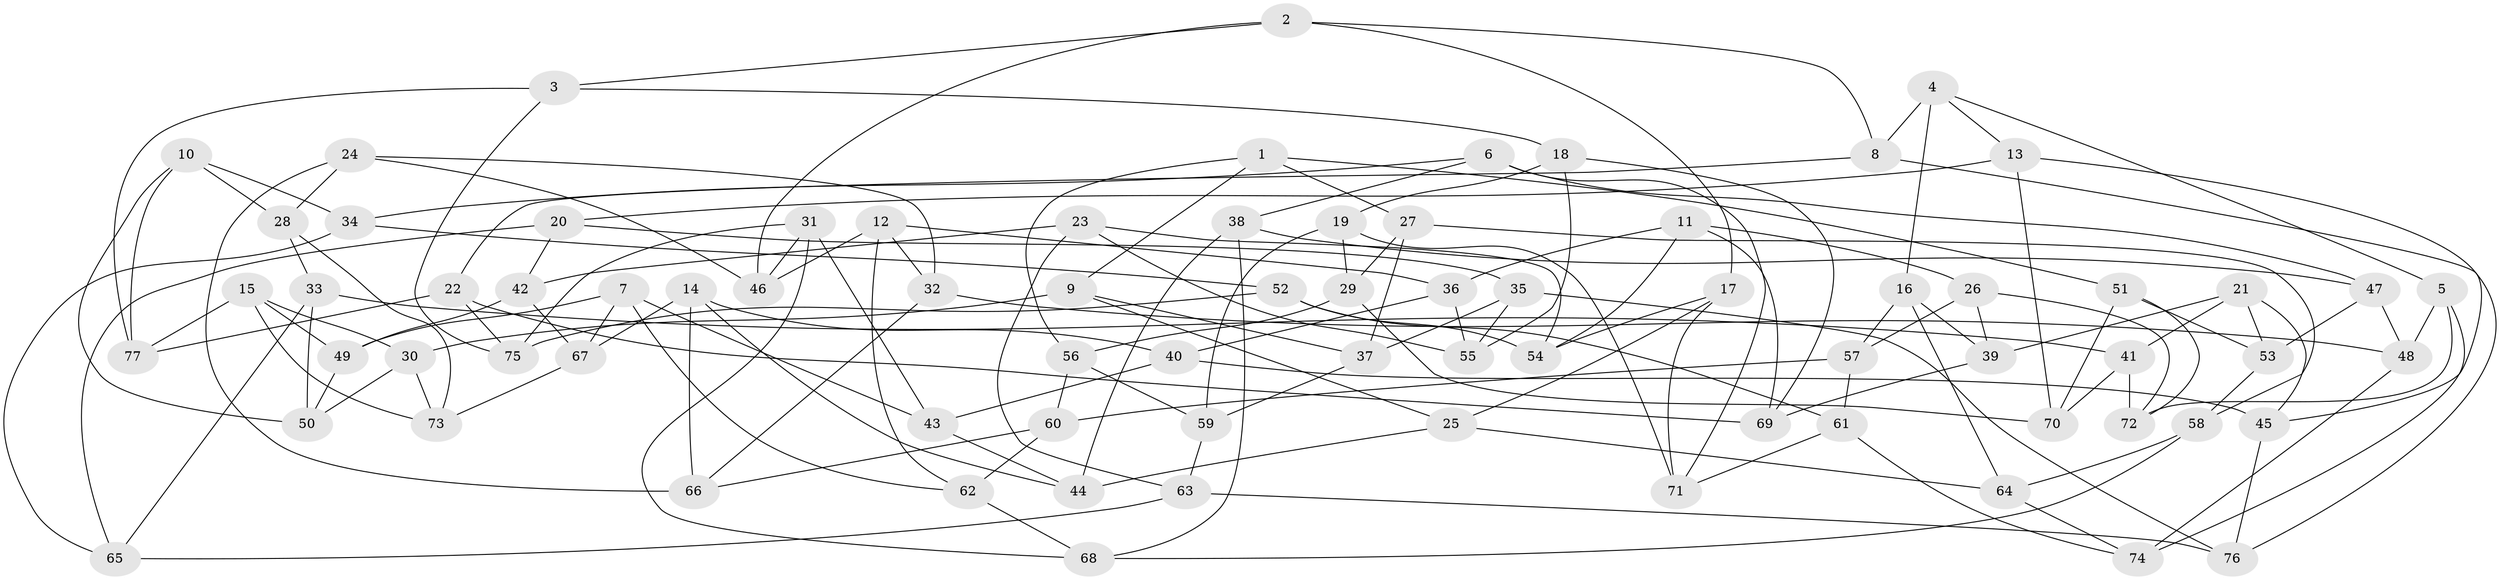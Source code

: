 // Generated by graph-tools (version 1.1) at 2025/16/03/09/25 04:16:37]
// undirected, 77 vertices, 154 edges
graph export_dot {
graph [start="1"]
  node [color=gray90,style=filled];
  1;
  2;
  3;
  4;
  5;
  6;
  7;
  8;
  9;
  10;
  11;
  12;
  13;
  14;
  15;
  16;
  17;
  18;
  19;
  20;
  21;
  22;
  23;
  24;
  25;
  26;
  27;
  28;
  29;
  30;
  31;
  32;
  33;
  34;
  35;
  36;
  37;
  38;
  39;
  40;
  41;
  42;
  43;
  44;
  45;
  46;
  47;
  48;
  49;
  50;
  51;
  52;
  53;
  54;
  55;
  56;
  57;
  58;
  59;
  60;
  61;
  62;
  63;
  64;
  65;
  66;
  67;
  68;
  69;
  70;
  71;
  72;
  73;
  74;
  75;
  76;
  77;
  1 -- 51;
  1 -- 27;
  1 -- 56;
  1 -- 9;
  2 -- 46;
  2 -- 8;
  2 -- 17;
  2 -- 3;
  3 -- 18;
  3 -- 75;
  3 -- 77;
  4 -- 13;
  4 -- 16;
  4 -- 5;
  4 -- 8;
  5 -- 72;
  5 -- 48;
  5 -- 74;
  6 -- 47;
  6 -- 34;
  6 -- 71;
  6 -- 38;
  7 -- 62;
  7 -- 67;
  7 -- 49;
  7 -- 43;
  8 -- 76;
  8 -- 22;
  9 -- 30;
  9 -- 37;
  9 -- 25;
  10 -- 34;
  10 -- 77;
  10 -- 50;
  10 -- 28;
  11 -- 69;
  11 -- 26;
  11 -- 54;
  11 -- 36;
  12 -- 36;
  12 -- 46;
  12 -- 62;
  12 -- 32;
  13 -- 45;
  13 -- 20;
  13 -- 70;
  14 -- 44;
  14 -- 40;
  14 -- 67;
  14 -- 66;
  15 -- 49;
  15 -- 73;
  15 -- 77;
  15 -- 30;
  16 -- 64;
  16 -- 57;
  16 -- 39;
  17 -- 71;
  17 -- 25;
  17 -- 54;
  18 -- 19;
  18 -- 69;
  18 -- 55;
  19 -- 29;
  19 -- 71;
  19 -- 59;
  20 -- 35;
  20 -- 42;
  20 -- 65;
  21 -- 39;
  21 -- 53;
  21 -- 41;
  21 -- 45;
  22 -- 69;
  22 -- 77;
  22 -- 75;
  23 -- 63;
  23 -- 55;
  23 -- 54;
  23 -- 42;
  24 -- 28;
  24 -- 46;
  24 -- 66;
  24 -- 32;
  25 -- 64;
  25 -- 44;
  26 -- 57;
  26 -- 72;
  26 -- 39;
  27 -- 58;
  27 -- 29;
  27 -- 37;
  28 -- 33;
  28 -- 73;
  29 -- 70;
  29 -- 56;
  30 -- 50;
  30 -- 73;
  31 -- 46;
  31 -- 68;
  31 -- 43;
  31 -- 75;
  32 -- 48;
  32 -- 66;
  33 -- 65;
  33 -- 41;
  33 -- 50;
  34 -- 65;
  34 -- 52;
  35 -- 76;
  35 -- 37;
  35 -- 55;
  36 -- 55;
  36 -- 40;
  37 -- 59;
  38 -- 47;
  38 -- 44;
  38 -- 68;
  39 -- 69;
  40 -- 43;
  40 -- 45;
  41 -- 70;
  41 -- 72;
  42 -- 67;
  42 -- 49;
  43 -- 44;
  45 -- 76;
  47 -- 48;
  47 -- 53;
  48 -- 74;
  49 -- 50;
  51 -- 53;
  51 -- 72;
  51 -- 70;
  52 -- 61;
  52 -- 75;
  52 -- 54;
  53 -- 58;
  56 -- 60;
  56 -- 59;
  57 -- 60;
  57 -- 61;
  58 -- 64;
  58 -- 68;
  59 -- 63;
  60 -- 66;
  60 -- 62;
  61 -- 71;
  61 -- 74;
  62 -- 68;
  63 -- 65;
  63 -- 76;
  64 -- 74;
  67 -- 73;
}
